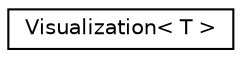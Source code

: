digraph "Graphical Class Hierarchy"
{
  edge [fontname="Helvetica",fontsize="10",labelfontname="Helvetica",labelfontsize="10"];
  node [fontname="Helvetica",fontsize="10",shape=record];
  rankdir="LR";
  Node0 [label="Visualization\< T \>",height=0.2,width=0.4,color="black", fillcolor="white", style="filled",URL="$class_visualization.html",tooltip="Class for visualize data using gnuplot. "];
}
